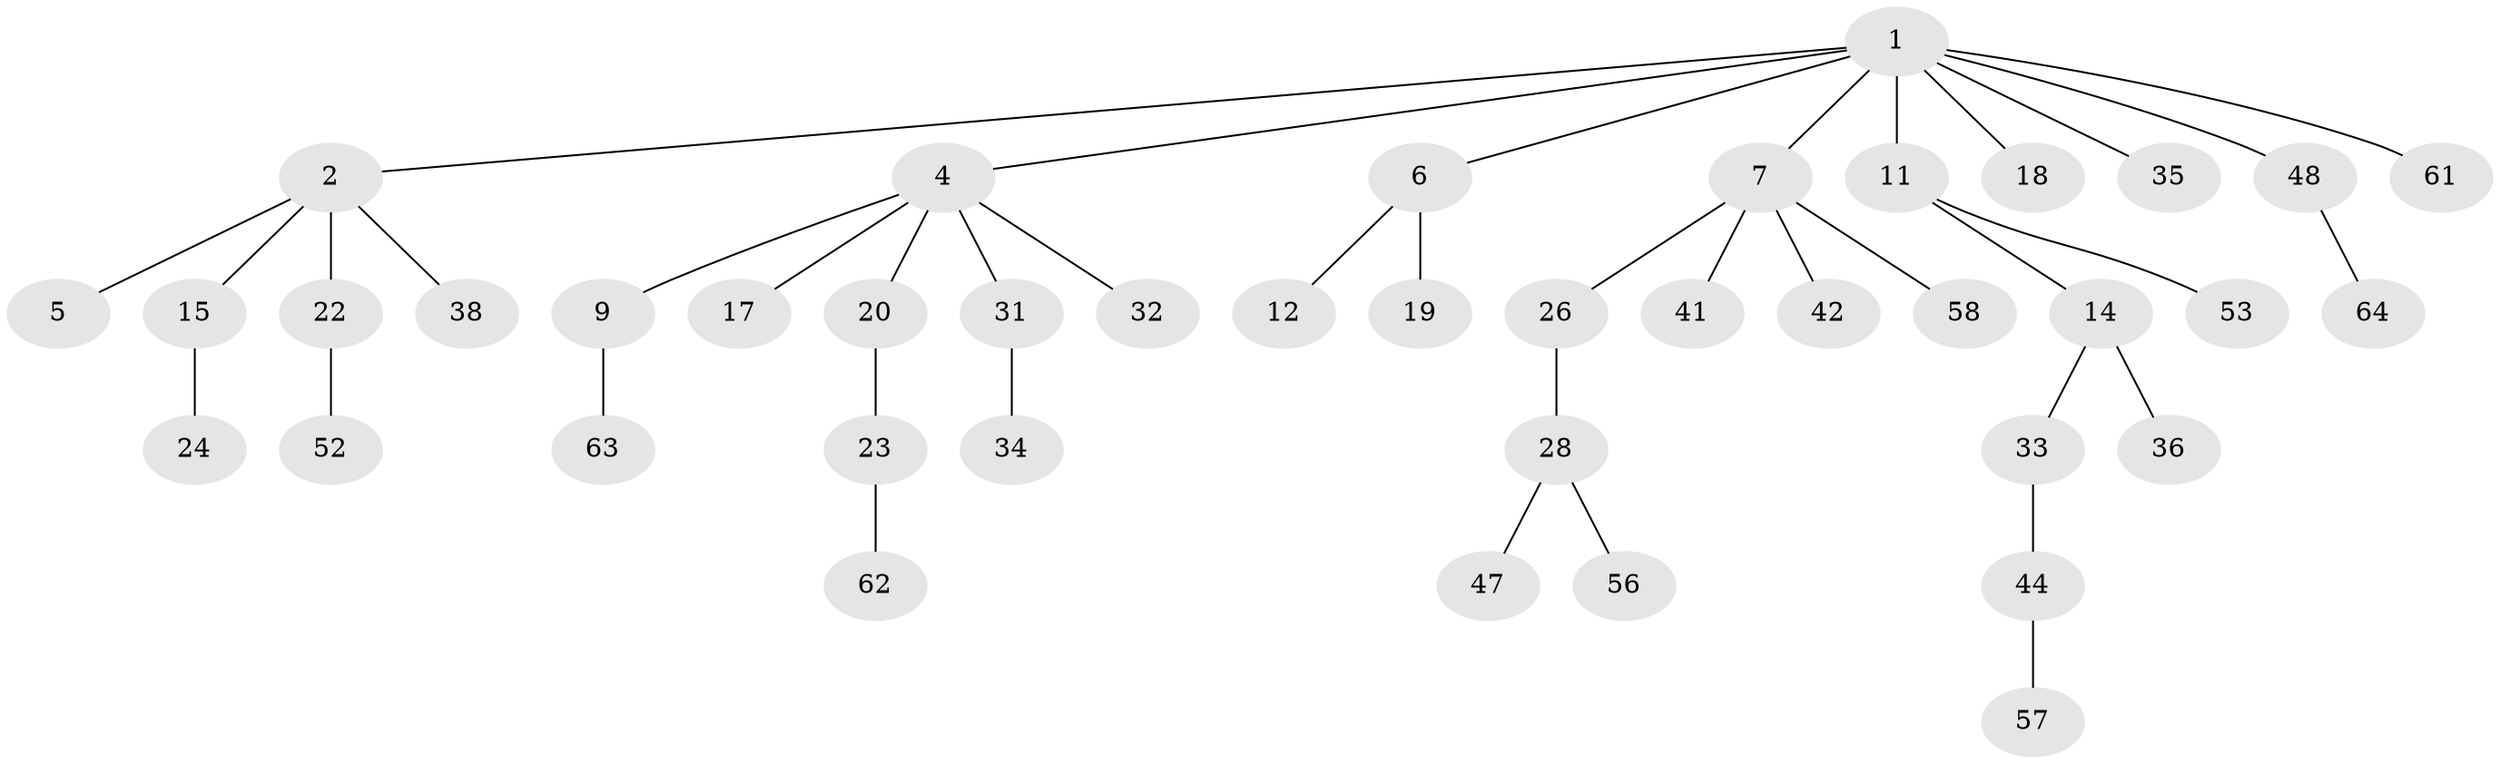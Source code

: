 // original degree distribution, {7: 0.015625, 4: 0.109375, 3: 0.15625, 5: 0.015625, 2: 0.171875, 1: 0.53125}
// Generated by graph-tools (version 1.1) at 2025/42/03/06/25 10:42:04]
// undirected, 41 vertices, 40 edges
graph export_dot {
graph [start="1"]
  node [color=gray90,style=filled];
  1 [super="+10"];
  2 [super="+3"];
  4 [super="+16"];
  5 [super="+8"];
  6 [super="+55"];
  7 [super="+29"];
  9 [super="+13"];
  11 [super="+60"];
  12 [super="+25"];
  14 [super="+27"];
  15 [super="+21"];
  17 [super="+30"];
  18 [super="+37"];
  19;
  20 [super="+40"];
  22 [super="+46"];
  23 [super="+50"];
  24;
  26 [super="+43"];
  28 [super="+51"];
  31 [super="+54"];
  32;
  33;
  34 [super="+59"];
  35;
  36 [super="+39"];
  38;
  41;
  42;
  44 [super="+45"];
  47;
  48 [super="+49"];
  52;
  53;
  56;
  57;
  58;
  61;
  62;
  63;
  64;
  1 -- 2;
  1 -- 4;
  1 -- 6;
  1 -- 7;
  1 -- 11;
  1 -- 18;
  1 -- 48;
  1 -- 35;
  1 -- 61;
  2 -- 22;
  2 -- 38;
  2 -- 5;
  2 -- 15;
  4 -- 9;
  4 -- 31;
  4 -- 32;
  4 -- 17;
  4 -- 20;
  6 -- 12;
  6 -- 19;
  7 -- 26;
  7 -- 58;
  7 -- 41;
  7 -- 42;
  9 -- 63;
  11 -- 14;
  11 -- 53;
  14 -- 33;
  14 -- 36;
  15 -- 24;
  20 -- 23;
  22 -- 52;
  23 -- 62;
  26 -- 28;
  28 -- 47;
  28 -- 56;
  31 -- 34;
  33 -- 44;
  44 -- 57;
  48 -- 64;
}
